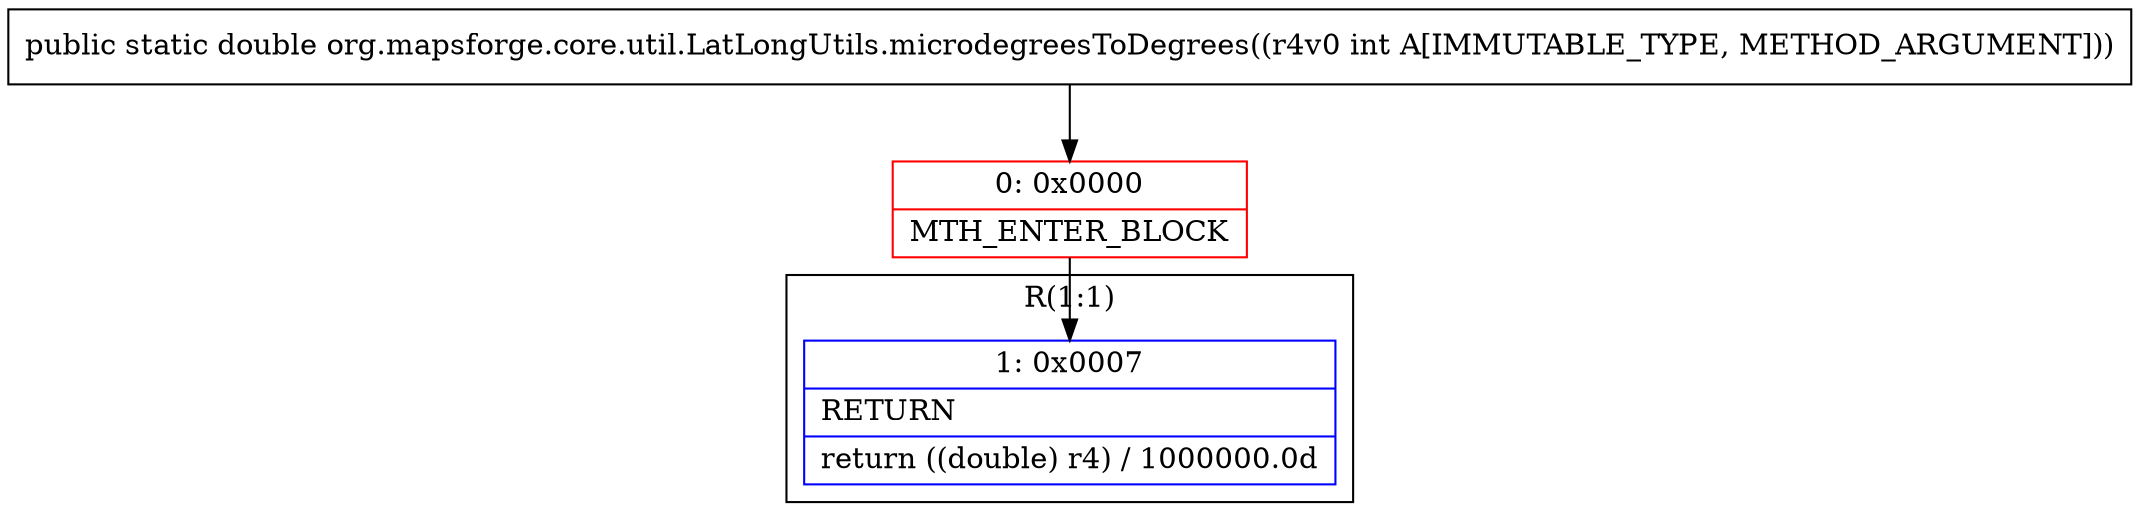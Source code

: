 digraph "CFG fororg.mapsforge.core.util.LatLongUtils.microdegreesToDegrees(I)D" {
subgraph cluster_Region_807129641 {
label = "R(1:1)";
node [shape=record,color=blue];
Node_1 [shape=record,label="{1\:\ 0x0007|RETURN\l|return ((double) r4) \/ 1000000.0d\l}"];
}
Node_0 [shape=record,color=red,label="{0\:\ 0x0000|MTH_ENTER_BLOCK\l}"];
MethodNode[shape=record,label="{public static double org.mapsforge.core.util.LatLongUtils.microdegreesToDegrees((r4v0 int A[IMMUTABLE_TYPE, METHOD_ARGUMENT])) }"];
MethodNode -> Node_0;
Node_0 -> Node_1;
}

